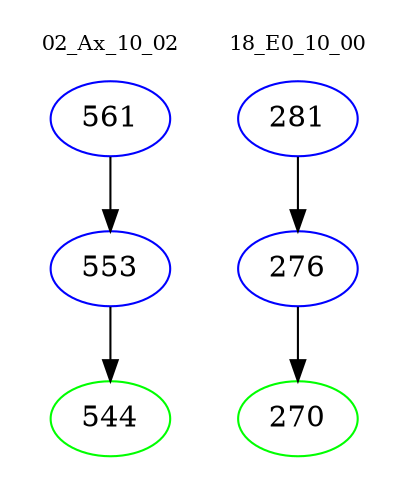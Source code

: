 digraph{
subgraph cluster_0 {
color = white
label = "02_Ax_10_02";
fontsize=10;
T0_561 [label="561", color="blue"]
T0_561 -> T0_553 [color="black"]
T0_553 [label="553", color="blue"]
T0_553 -> T0_544 [color="black"]
T0_544 [label="544", color="green"]
}
subgraph cluster_1 {
color = white
label = "18_E0_10_00";
fontsize=10;
T1_281 [label="281", color="blue"]
T1_281 -> T1_276 [color="black"]
T1_276 [label="276", color="blue"]
T1_276 -> T1_270 [color="black"]
T1_270 [label="270", color="green"]
}
}
